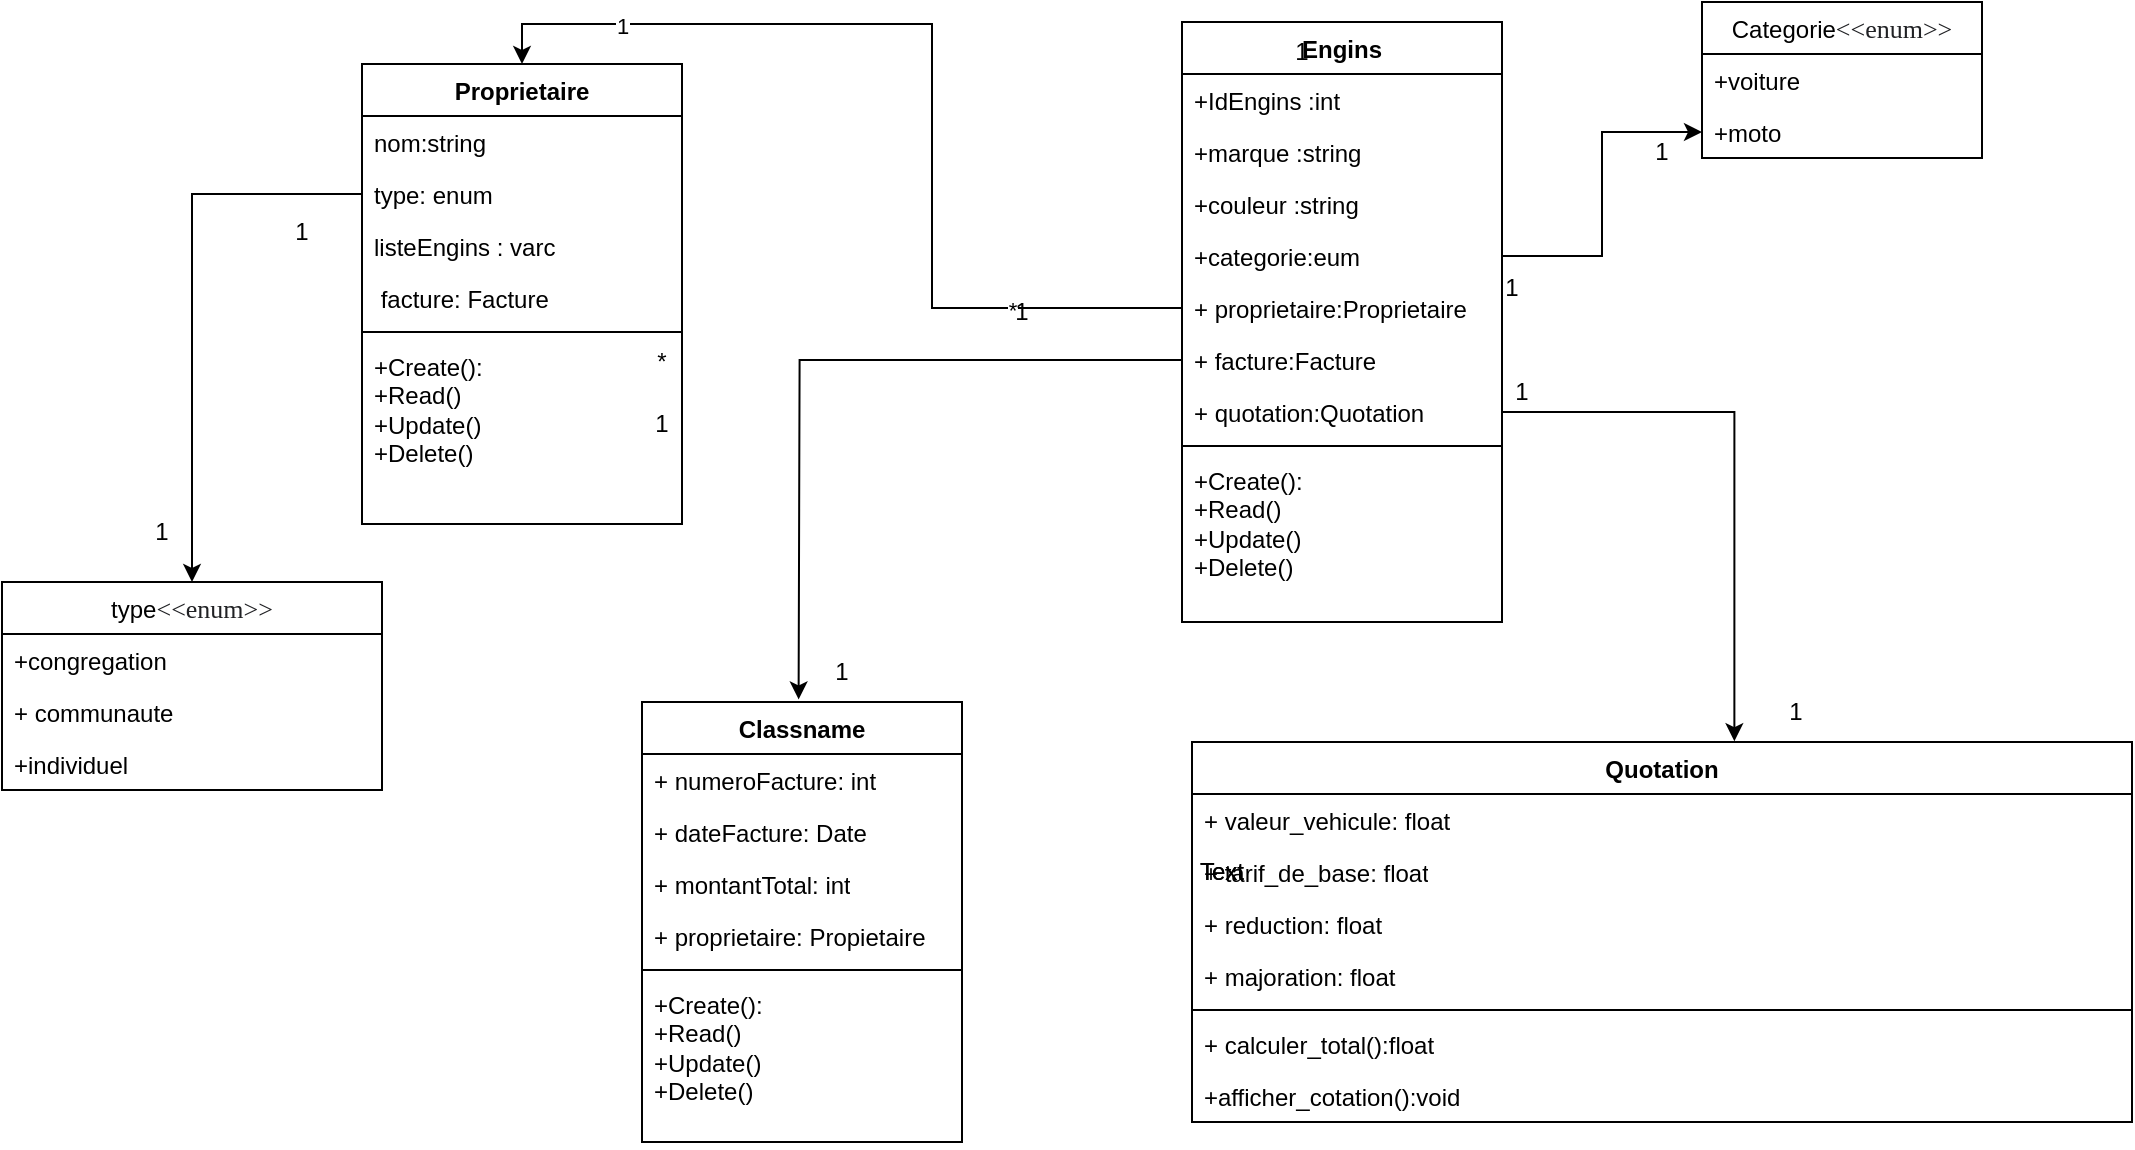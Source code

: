 <mxfile version="26.0.10">
  <diagram name="Page-1" id="heZCNpviwEn4cuETHLd-">
    <mxGraphModel dx="2329" dy="539" grid="1" gridSize="10" guides="1" tooltips="1" connect="1" arrows="1" fold="1" page="1" pageScale="1" pageWidth="827" pageHeight="1169" math="0" shadow="0">
      <root>
        <mxCell id="0" />
        <mxCell id="1" parent="0" />
        <mxCell id="WN3XC8gOQfbOAV0fJkgm-21" value="Engins" style="swimlane;fontStyle=1;align=center;verticalAlign=top;childLayout=stackLayout;horizontal=1;startSize=26;horizontalStack=0;resizeParent=1;resizeParentMax=0;resizeLast=0;collapsible=1;marginBottom=0;whiteSpace=wrap;html=1;" parent="1" vertex="1">
          <mxGeometry x="550" y="70" width="160" height="300" as="geometry" />
        </mxCell>
        <mxCell id="WN3XC8gOQfbOAV0fJkgm-22" value="+IdEngins&amp;nbsp;:int" style="text;strokeColor=none;fillColor=none;align=left;verticalAlign=top;spacingLeft=4;spacingRight=4;overflow=hidden;rotatable=0;points=[[0,0.5],[1,0.5]];portConstraint=eastwest;whiteSpace=wrap;html=1;" parent="WN3XC8gOQfbOAV0fJkgm-21" vertex="1">
          <mxGeometry y="26" width="160" height="26" as="geometry" />
        </mxCell>
        <mxCell id="WN3XC8gOQfbOAV0fJkgm-33" value="+marque :string" style="text;strokeColor=none;fillColor=none;align=left;verticalAlign=top;spacingLeft=4;spacingRight=4;overflow=hidden;rotatable=0;points=[[0,0.5],[1,0.5]];portConstraint=eastwest;whiteSpace=wrap;html=1;" parent="WN3XC8gOQfbOAV0fJkgm-21" vertex="1">
          <mxGeometry y="52" width="160" height="26" as="geometry" />
        </mxCell>
        <mxCell id="WN3XC8gOQfbOAV0fJkgm-34" value="+couleur :string" style="text;strokeColor=none;fillColor=none;align=left;verticalAlign=top;spacingLeft=4;spacingRight=4;overflow=hidden;rotatable=0;points=[[0,0.5],[1,0.5]];portConstraint=eastwest;whiteSpace=wrap;html=1;" parent="WN3XC8gOQfbOAV0fJkgm-21" vertex="1">
          <mxGeometry y="78" width="160" height="26" as="geometry" />
        </mxCell>
        <mxCell id="WN3XC8gOQfbOAV0fJkgm-35" value="+categorie:eum" style="text;strokeColor=none;fillColor=none;align=left;verticalAlign=top;spacingLeft=4;spacingRight=4;overflow=hidden;rotatable=0;points=[[0,0.5],[1,0.5]];portConstraint=eastwest;whiteSpace=wrap;html=1;" parent="WN3XC8gOQfbOAV0fJkgm-21" vertex="1">
          <mxGeometry y="104" width="160" height="26" as="geometry" />
        </mxCell>
        <mxCell id="WN3XC8gOQfbOAV0fJkgm-42" value="+ proprietaire:Proprietaire" style="text;strokeColor=none;fillColor=none;align=left;verticalAlign=top;spacingLeft=4;spacingRight=4;overflow=hidden;rotatable=0;points=[[0,0.5],[1,0.5]];portConstraint=eastwest;whiteSpace=wrap;html=1;" parent="WN3XC8gOQfbOAV0fJkgm-21" vertex="1">
          <mxGeometry y="130" width="160" height="26" as="geometry" />
        </mxCell>
        <mxCell id="WN3XC8gOQfbOAV0fJkgm-105" value="+ facture:Facture" style="text;strokeColor=none;fillColor=none;align=left;verticalAlign=top;spacingLeft=4;spacingRight=4;overflow=hidden;rotatable=0;points=[[0,0.5],[1,0.5]];portConstraint=eastwest;whiteSpace=wrap;html=1;" parent="WN3XC8gOQfbOAV0fJkgm-21" vertex="1">
          <mxGeometry y="156" width="160" height="26" as="geometry" />
        </mxCell>
        <mxCell id="WN3XC8gOQfbOAV0fJkgm-111" value="+ quotation:Quotation" style="text;strokeColor=none;fillColor=none;align=left;verticalAlign=top;spacingLeft=4;spacingRight=4;overflow=hidden;rotatable=0;points=[[0,0.5],[1,0.5]];portConstraint=eastwest;whiteSpace=wrap;html=1;" parent="WN3XC8gOQfbOAV0fJkgm-21" vertex="1">
          <mxGeometry y="182" width="160" height="26" as="geometry" />
        </mxCell>
        <mxCell id="WN3XC8gOQfbOAV0fJkgm-23" value="" style="line;strokeWidth=1;fillColor=none;align=left;verticalAlign=middle;spacingTop=-1;spacingLeft=3;spacingRight=3;rotatable=0;labelPosition=right;points=[];portConstraint=eastwest;strokeColor=inherit;" parent="WN3XC8gOQfbOAV0fJkgm-21" vertex="1">
          <mxGeometry y="208" width="160" height="8" as="geometry" />
        </mxCell>
        <mxCell id="WN3XC8gOQfbOAV0fJkgm-24" value="+Create():&lt;div&gt;+Read()&lt;/div&gt;&lt;div&gt;+Update()&lt;/div&gt;&lt;div&gt;+Delete()&lt;/div&gt;" style="text;strokeColor=none;fillColor=none;align=left;verticalAlign=top;spacingLeft=4;spacingRight=4;overflow=hidden;rotatable=0;points=[[0,0.5],[1,0.5]];portConstraint=eastwest;whiteSpace=wrap;html=1;" parent="WN3XC8gOQfbOAV0fJkgm-21" vertex="1">
          <mxGeometry y="216" width="160" height="84" as="geometry" />
        </mxCell>
        <mxCell id="WN3XC8gOQfbOAV0fJkgm-43" value="Categorie&lt;span style=&quot;color: rgb(32, 33, 36); font-family: &amp;quot;Google Sans&amp;quot;; font-size: 13px; text-align: left; white-space-collapse: preserve; background-color: rgb(255, 255, 255);&quot;&gt;&amp;lt;&amp;lt;enum&amp;gt;&amp;gt;&lt;/span&gt;" style="swimlane;fontStyle=0;childLayout=stackLayout;horizontal=1;startSize=26;fillColor=none;horizontalStack=0;resizeParent=1;resizeParentMax=0;resizeLast=0;collapsible=1;marginBottom=0;whiteSpace=wrap;html=1;" parent="1" vertex="1">
          <mxGeometry x="810" y="60" width="140" height="78" as="geometry" />
        </mxCell>
        <mxCell id="WN3XC8gOQfbOAV0fJkgm-44" value="+voiture" style="text;strokeColor=none;fillColor=none;align=left;verticalAlign=top;spacingLeft=4;spacingRight=4;overflow=hidden;rotatable=0;points=[[0,0.5],[1,0.5]];portConstraint=eastwest;whiteSpace=wrap;html=1;" parent="WN3XC8gOQfbOAV0fJkgm-43" vertex="1">
          <mxGeometry y="26" width="140" height="26" as="geometry" />
        </mxCell>
        <mxCell id="WN3XC8gOQfbOAV0fJkgm-45" value="+moto&amp;nbsp;" style="text;strokeColor=none;fillColor=none;align=left;verticalAlign=top;spacingLeft=4;spacingRight=4;overflow=hidden;rotatable=0;points=[[0,0.5],[1,0.5]];portConstraint=eastwest;whiteSpace=wrap;html=1;" parent="WN3XC8gOQfbOAV0fJkgm-43" vertex="1">
          <mxGeometry y="52" width="140" height="26" as="geometry" />
        </mxCell>
        <mxCell id="WN3XC8gOQfbOAV0fJkgm-47" value="Proprietaire" style="swimlane;fontStyle=1;align=center;verticalAlign=top;childLayout=stackLayout;horizontal=1;startSize=26;horizontalStack=0;resizeParent=1;resizeParentMax=0;resizeLast=0;collapsible=1;marginBottom=0;whiteSpace=wrap;html=1;" parent="1" vertex="1">
          <mxGeometry x="140" y="91" width="160" height="230" as="geometry" />
        </mxCell>
        <mxCell id="WN3XC8gOQfbOAV0fJkgm-48" value="nom:string" style="text;strokeColor=none;fillColor=none;align=left;verticalAlign=top;spacingLeft=4;spacingRight=4;overflow=hidden;rotatable=0;points=[[0,0.5],[1,0.5]];portConstraint=eastwest;whiteSpace=wrap;html=1;" parent="WN3XC8gOQfbOAV0fJkgm-47" vertex="1">
          <mxGeometry y="26" width="160" height="26" as="geometry" />
        </mxCell>
        <mxCell id="WN3XC8gOQfbOAV0fJkgm-51" value="type: enum" style="text;strokeColor=none;fillColor=none;align=left;verticalAlign=top;spacingLeft=4;spacingRight=4;overflow=hidden;rotatable=0;points=[[0,0.5],[1,0.5]];portConstraint=eastwest;whiteSpace=wrap;html=1;" parent="WN3XC8gOQfbOAV0fJkgm-47" vertex="1">
          <mxGeometry y="52" width="160" height="26" as="geometry" />
        </mxCell>
        <mxCell id="WN3XC8gOQfbOAV0fJkgm-52" value="listeEngins : varc" style="text;strokeColor=none;fillColor=none;align=left;verticalAlign=top;spacingLeft=4;spacingRight=4;overflow=hidden;rotatable=0;points=[[0,0.5],[1,0.5]];portConstraint=eastwest;whiteSpace=wrap;html=1;" parent="WN3XC8gOQfbOAV0fJkgm-47" vertex="1">
          <mxGeometry y="78" width="160" height="26" as="geometry" />
        </mxCell>
        <mxCell id="WN3XC8gOQfbOAV0fJkgm-101" value="&amp;nbsp;facture: Facture" style="text;strokeColor=none;fillColor=none;align=left;verticalAlign=top;spacingLeft=4;spacingRight=4;overflow=hidden;rotatable=0;points=[[0,0.5],[1,0.5]];portConstraint=eastwest;whiteSpace=wrap;html=1;" parent="WN3XC8gOQfbOAV0fJkgm-47" vertex="1">
          <mxGeometry y="104" width="160" height="26" as="geometry" />
        </mxCell>
        <mxCell id="WN3XC8gOQfbOAV0fJkgm-49" value="" style="line;strokeWidth=1;fillColor=none;align=left;verticalAlign=middle;spacingTop=-1;spacingLeft=3;spacingRight=3;rotatable=0;labelPosition=right;points=[];portConstraint=eastwest;strokeColor=inherit;" parent="WN3XC8gOQfbOAV0fJkgm-47" vertex="1">
          <mxGeometry y="130" width="160" height="8" as="geometry" />
        </mxCell>
        <mxCell id="WN3XC8gOQfbOAV0fJkgm-50" value="+Create():&lt;div&gt;+Read()&lt;/div&gt;&lt;div&gt;+Update()&lt;/div&gt;&lt;div&gt;+Delete()&lt;/div&gt;" style="text;strokeColor=none;fillColor=none;align=left;verticalAlign=top;spacingLeft=4;spacingRight=4;overflow=hidden;rotatable=0;points=[[0,0.5],[1,0.5]];portConstraint=eastwest;whiteSpace=wrap;html=1;" parent="WN3XC8gOQfbOAV0fJkgm-47" vertex="1">
          <mxGeometry y="138" width="160" height="92" as="geometry" />
        </mxCell>
        <mxCell id="WN3XC8gOQfbOAV0fJkgm-53" value="type&lt;span style=&quot;color: rgb(32, 33, 36); font-family: &amp;quot;Google Sans&amp;quot;; font-size: 13px; text-align: left; white-space-collapse: preserve; background-color: rgb(255, 255, 255);&quot;&gt;&amp;lt;&amp;lt;enum&amp;gt;&amp;gt;&lt;/span&gt;" style="swimlane;fontStyle=0;childLayout=stackLayout;horizontal=1;startSize=26;fillColor=none;horizontalStack=0;resizeParent=1;resizeParentMax=0;resizeLast=0;collapsible=1;marginBottom=0;whiteSpace=wrap;html=1;" parent="1" vertex="1">
          <mxGeometry x="-40" y="350" width="190" height="104" as="geometry" />
        </mxCell>
        <mxCell id="WN3XC8gOQfbOAV0fJkgm-54" value="+congregation" style="text;strokeColor=none;fillColor=none;align=left;verticalAlign=top;spacingLeft=4;spacingRight=4;overflow=hidden;rotatable=0;points=[[0,0.5],[1,0.5]];portConstraint=eastwest;whiteSpace=wrap;html=1;" parent="WN3XC8gOQfbOAV0fJkgm-53" vertex="1">
          <mxGeometry y="26" width="190" height="26" as="geometry" />
        </mxCell>
        <mxCell id="WN3XC8gOQfbOAV0fJkgm-55" value="+ communaute" style="text;strokeColor=none;fillColor=none;align=left;verticalAlign=top;spacingLeft=4;spacingRight=4;overflow=hidden;rotatable=0;points=[[0,0.5],[1,0.5]];portConstraint=eastwest;whiteSpace=wrap;html=1;" parent="WN3XC8gOQfbOAV0fJkgm-53" vertex="1">
          <mxGeometry y="52" width="190" height="26" as="geometry" />
        </mxCell>
        <mxCell id="WN3XC8gOQfbOAV0fJkgm-56" value="+individuel" style="text;strokeColor=none;fillColor=none;align=left;verticalAlign=top;spacingLeft=4;spacingRight=4;overflow=hidden;rotatable=0;points=[[0,0.5],[1,0.5]];portConstraint=eastwest;whiteSpace=wrap;html=1;" parent="WN3XC8gOQfbOAV0fJkgm-53" vertex="1">
          <mxGeometry y="78" width="190" height="26" as="geometry" />
        </mxCell>
        <mxCell id="WN3XC8gOQfbOAV0fJkgm-71" value="Quotation" style="swimlane;fontStyle=1;align=center;verticalAlign=top;childLayout=stackLayout;horizontal=1;startSize=26;horizontalStack=0;resizeParent=1;resizeParentMax=0;resizeLast=0;collapsible=1;marginBottom=0;whiteSpace=wrap;html=1;" parent="1" vertex="1">
          <mxGeometry x="555" y="430" width="470" height="190" as="geometry" />
        </mxCell>
        <mxCell id="WN3XC8gOQfbOAV0fJkgm-72" value="+ valeur_vehicule: float" style="text;strokeColor=none;fillColor=none;align=left;verticalAlign=top;spacingLeft=4;spacingRight=4;overflow=hidden;rotatable=0;points=[[0,0.5],[1,0.5]];portConstraint=eastwest;whiteSpace=wrap;html=1;" parent="WN3XC8gOQfbOAV0fJkgm-71" vertex="1">
          <mxGeometry y="26" width="470" height="26" as="geometry" />
        </mxCell>
        <mxCell id="WN3XC8gOQfbOAV0fJkgm-76" value="+ tarif_de_base: float" style="text;strokeColor=none;fillColor=none;align=left;verticalAlign=top;spacingLeft=4;spacingRight=4;overflow=hidden;rotatable=0;points=[[0,0.5],[1,0.5]];portConstraint=eastwest;whiteSpace=wrap;html=1;" parent="WN3XC8gOQfbOAV0fJkgm-71" vertex="1">
          <mxGeometry y="52" width="470" height="26" as="geometry" />
        </mxCell>
        <mxCell id="WN3XC8gOQfbOAV0fJkgm-77" value="+ reduction: float" style="text;strokeColor=none;fillColor=none;align=left;verticalAlign=top;spacingLeft=4;spacingRight=4;overflow=hidden;rotatable=0;points=[[0,0.5],[1,0.5]];portConstraint=eastwest;whiteSpace=wrap;html=1;" parent="WN3XC8gOQfbOAV0fJkgm-71" vertex="1">
          <mxGeometry y="78" width="470" height="26" as="geometry" />
        </mxCell>
        <mxCell id="WN3XC8gOQfbOAV0fJkgm-78" value="+ majoration: float" style="text;strokeColor=none;fillColor=none;align=left;verticalAlign=top;spacingLeft=4;spacingRight=4;overflow=hidden;rotatable=0;points=[[0,0.5],[1,0.5]];portConstraint=eastwest;whiteSpace=wrap;html=1;" parent="WN3XC8gOQfbOAV0fJkgm-71" vertex="1">
          <mxGeometry y="104" width="470" height="26" as="geometry" />
        </mxCell>
        <mxCell id="WN3XC8gOQfbOAV0fJkgm-73" value="" style="line;strokeWidth=1;fillColor=none;align=left;verticalAlign=middle;spacingTop=-1;spacingLeft=3;spacingRight=3;rotatable=0;labelPosition=right;points=[];portConstraint=eastwest;strokeColor=inherit;" parent="WN3XC8gOQfbOAV0fJkgm-71" vertex="1">
          <mxGeometry y="130" width="470" height="8" as="geometry" />
        </mxCell>
        <mxCell id="WN3XC8gOQfbOAV0fJkgm-82" value="+ calculer_total():float" style="text;strokeColor=none;fillColor=none;align=left;verticalAlign=top;spacingLeft=4;spacingRight=4;overflow=hidden;rotatable=0;points=[[0,0.5],[1,0.5]];portConstraint=eastwest;whiteSpace=wrap;html=1;" parent="WN3XC8gOQfbOAV0fJkgm-71" vertex="1">
          <mxGeometry y="138" width="470" height="26" as="geometry" />
        </mxCell>
        <mxCell id="WN3XC8gOQfbOAV0fJkgm-81" value="+afficher_cotation():void" style="text;strokeColor=none;fillColor=none;align=left;verticalAlign=top;spacingLeft=4;spacingRight=4;overflow=hidden;rotatable=0;points=[[0,0.5],[1,0.5]];portConstraint=eastwest;whiteSpace=wrap;html=1;" parent="WN3XC8gOQfbOAV0fJkgm-71" vertex="1">
          <mxGeometry y="164" width="470" height="26" as="geometry" />
        </mxCell>
        <mxCell id="WN3XC8gOQfbOAV0fJkgm-93" style="edgeStyle=orthogonalEdgeStyle;rounded=0;orthogonalLoop=1;jettySize=auto;html=1;exitX=0;exitY=0.5;exitDx=0;exitDy=0;entryX=0.5;entryY=0;entryDx=0;entryDy=0;" parent="1" source="WN3XC8gOQfbOAV0fJkgm-42" target="WN3XC8gOQfbOAV0fJkgm-47" edge="1">
          <mxGeometry relative="1" as="geometry" />
        </mxCell>
        <mxCell id="WN3XC8gOQfbOAV0fJkgm-94" value="*" style="edgeLabel;html=1;align=center;verticalAlign=middle;resizable=0;points=[];" parent="WN3XC8gOQfbOAV0fJkgm-93" vertex="1" connectable="0">
          <mxGeometry x="-0.655" y="1" relative="1" as="geometry">
            <mxPoint as="offset" />
          </mxGeometry>
        </mxCell>
        <mxCell id="WN3XC8gOQfbOAV0fJkgm-95" value="1" style="edgeLabel;html=1;align=center;verticalAlign=middle;resizable=0;points=[];" parent="WN3XC8gOQfbOAV0fJkgm-93" vertex="1" connectable="0">
          <mxGeometry x="0.718" y="1" relative="1" as="geometry">
            <mxPoint as="offset" />
          </mxGeometry>
        </mxCell>
        <mxCell id="WN3XC8gOQfbOAV0fJkgm-96" value="*&lt;div&gt;&lt;br&gt;&lt;/div&gt;" style="text;html=1;align=center;verticalAlign=middle;whiteSpace=wrap;rounded=0;" parent="1" vertex="1">
          <mxGeometry x="260" y="232" width="60" height="30" as="geometry" />
        </mxCell>
        <mxCell id="WN3XC8gOQfbOAV0fJkgm-97" value="1" style="text;html=1;align=center;verticalAlign=middle;whiteSpace=wrap;rounded=0;" parent="1" vertex="1">
          <mxGeometry x="660" y="175" width="110" height="55" as="geometry" />
        </mxCell>
        <mxCell id="WN3XC8gOQfbOAV0fJkgm-98" style="edgeStyle=orthogonalEdgeStyle;rounded=0;orthogonalLoop=1;jettySize=auto;html=1;exitX=1;exitY=0.5;exitDx=0;exitDy=0;entryX=0;entryY=0.5;entryDx=0;entryDy=0;" parent="1" source="WN3XC8gOQfbOAV0fJkgm-35" target="WN3XC8gOQfbOAV0fJkgm-45" edge="1">
          <mxGeometry relative="1" as="geometry" />
        </mxCell>
        <mxCell id="WN3XC8gOQfbOAV0fJkgm-99" value="1" style="text;html=1;align=center;verticalAlign=middle;whiteSpace=wrap;rounded=0;" parent="1" vertex="1">
          <mxGeometry x="440" y="200" width="60" height="30" as="geometry" />
        </mxCell>
        <mxCell id="WN3XC8gOQfbOAV0fJkgm-100" value="1" style="text;html=1;align=center;verticalAlign=middle;whiteSpace=wrap;rounded=0;" parent="1" vertex="1">
          <mxGeometry x="580" y="70" width="60" height="30" as="geometry" />
        </mxCell>
        <mxCell id="WN3XC8gOQfbOAV0fJkgm-108" style="edgeStyle=orthogonalEdgeStyle;rounded=0;orthogonalLoop=1;jettySize=auto;html=1;exitX=0;exitY=0.5;exitDx=0;exitDy=0;entryX=0.435;entryY=-0.01;entryDx=0;entryDy=0;entryPerimeter=0;" parent="1" source="WN3XC8gOQfbOAV0fJkgm-105" edge="1">
          <mxGeometry relative="1" as="geometry">
            <mxPoint x="358.3" y="408.7" as="targetPoint" />
          </mxGeometry>
        </mxCell>
        <mxCell id="WN3XC8gOQfbOAV0fJkgm-109" value="1" style="text;html=1;align=center;verticalAlign=middle;whiteSpace=wrap;rounded=0;" parent="1" vertex="1">
          <mxGeometry x="260" y="256" width="60" height="30" as="geometry" />
        </mxCell>
        <mxCell id="WN3XC8gOQfbOAV0fJkgm-112" style="edgeStyle=orthogonalEdgeStyle;rounded=0;orthogonalLoop=1;jettySize=auto;html=1;exitX=1;exitY=0.5;exitDx=0;exitDy=0;entryX=0.577;entryY=-0.002;entryDx=0;entryDy=0;entryPerimeter=0;" parent="1" source="WN3XC8gOQfbOAV0fJkgm-111" target="WN3XC8gOQfbOAV0fJkgm-71" edge="1">
          <mxGeometry relative="1" as="geometry" />
        </mxCell>
        <mxCell id="WN3XC8gOQfbOAV0fJkgm-113" value="1" style="text;html=1;align=center;verticalAlign=middle;whiteSpace=wrap;rounded=0;" parent="1" vertex="1">
          <mxGeometry x="350" y="380" width="60" height="30" as="geometry" />
        </mxCell>
        <mxCell id="WN3XC8gOQfbOAV0fJkgm-114" value="1" style="text;html=1;align=center;verticalAlign=middle;whiteSpace=wrap;rounded=0;" parent="1" vertex="1">
          <mxGeometry x="827" y="400" width="60" height="30" as="geometry" />
        </mxCell>
        <mxCell id="WN3XC8gOQfbOAV0fJkgm-115" style="edgeStyle=orthogonalEdgeStyle;rounded=0;orthogonalLoop=1;jettySize=auto;html=1;exitX=0;exitY=0.5;exitDx=0;exitDy=0;entryX=0.5;entryY=0;entryDx=0;entryDy=0;" parent="1" source="WN3XC8gOQfbOAV0fJkgm-51" target="WN3XC8gOQfbOAV0fJkgm-53" edge="1">
          <mxGeometry relative="1" as="geometry" />
        </mxCell>
        <mxCell id="WN3XC8gOQfbOAV0fJkgm-116" value="1" style="text;html=1;align=center;verticalAlign=middle;whiteSpace=wrap;rounded=0;" parent="1" vertex="1">
          <mxGeometry x="80" y="160" width="60" height="30" as="geometry" />
        </mxCell>
        <mxCell id="WN3XC8gOQfbOAV0fJkgm-117" value="1" style="text;html=1;align=center;verticalAlign=middle;whiteSpace=wrap;rounded=0;" parent="1" vertex="1">
          <mxGeometry x="10" y="310" width="60" height="30" as="geometry" />
        </mxCell>
        <mxCell id="WN3XC8gOQfbOAV0fJkgm-110" value="1" style="text;html=1;align=center;verticalAlign=middle;whiteSpace=wrap;rounded=0;" parent="1" vertex="1">
          <mxGeometry x="720" y="120" width="140" height="30" as="geometry" />
        </mxCell>
        <mxCell id="WN3XC8gOQfbOAV0fJkgm-118" value="1" style="text;html=1;align=center;verticalAlign=middle;whiteSpace=wrap;rounded=0;" parent="1" vertex="1">
          <mxGeometry x="690" y="240" width="60" height="30" as="geometry" />
        </mxCell>
        <mxCell id="sslCirjBxSV43zIfcgvh-11" value="Text" style="text;html=1;align=center;verticalAlign=middle;whiteSpace=wrap;rounded=0;" vertex="1" parent="1">
          <mxGeometry x="540" y="480" width="60" height="30" as="geometry" />
        </mxCell>
        <mxCell id="sslCirjBxSV43zIfcgvh-12" value="Text" style="text;html=1;align=center;verticalAlign=middle;whiteSpace=wrap;rounded=0;" vertex="1" parent="1">
          <mxGeometry x="540" y="480" width="60" height="30" as="geometry" />
        </mxCell>
        <mxCell id="sslCirjBxSV43zIfcgvh-13" value="Classname" style="swimlane;fontStyle=1;align=center;verticalAlign=top;childLayout=stackLayout;horizontal=1;startSize=26;horizontalStack=0;resizeParent=1;resizeParentMax=0;resizeLast=0;collapsible=1;marginBottom=0;whiteSpace=wrap;html=1;" vertex="1" parent="1">
          <mxGeometry x="280" y="410" width="160" height="220" as="geometry" />
        </mxCell>
        <mxCell id="sslCirjBxSV43zIfcgvh-14" value="+ numeroFacture: int" style="text;strokeColor=none;fillColor=none;align=left;verticalAlign=top;spacingLeft=4;spacingRight=4;overflow=hidden;rotatable=0;points=[[0,0.5],[1,0.5]];portConstraint=eastwest;whiteSpace=wrap;html=1;" vertex="1" parent="sslCirjBxSV43zIfcgvh-13">
          <mxGeometry y="26" width="160" height="26" as="geometry" />
        </mxCell>
        <mxCell id="sslCirjBxSV43zIfcgvh-17" value="+ dateFacture: Date" style="text;strokeColor=none;fillColor=none;align=left;verticalAlign=top;spacingLeft=4;spacingRight=4;overflow=hidden;rotatable=0;points=[[0,0.5],[1,0.5]];portConstraint=eastwest;whiteSpace=wrap;html=1;" vertex="1" parent="sslCirjBxSV43zIfcgvh-13">
          <mxGeometry y="52" width="160" height="26" as="geometry" />
        </mxCell>
        <mxCell id="sslCirjBxSV43zIfcgvh-18" value="+ montantTotal: int" style="text;strokeColor=none;fillColor=none;align=left;verticalAlign=top;spacingLeft=4;spacingRight=4;overflow=hidden;rotatable=0;points=[[0,0.5],[1,0.5]];portConstraint=eastwest;whiteSpace=wrap;html=1;" vertex="1" parent="sslCirjBxSV43zIfcgvh-13">
          <mxGeometry y="78" width="160" height="26" as="geometry" />
        </mxCell>
        <mxCell id="sslCirjBxSV43zIfcgvh-19" value="+ proprietaire: Propietaire" style="text;strokeColor=none;fillColor=none;align=left;verticalAlign=top;spacingLeft=4;spacingRight=4;overflow=hidden;rotatable=0;points=[[0,0.5],[1,0.5]];portConstraint=eastwest;whiteSpace=wrap;html=1;" vertex="1" parent="sslCirjBxSV43zIfcgvh-13">
          <mxGeometry y="104" width="160" height="26" as="geometry" />
        </mxCell>
        <mxCell id="sslCirjBxSV43zIfcgvh-15" value="" style="line;strokeWidth=1;fillColor=none;align=left;verticalAlign=middle;spacingTop=-1;spacingLeft=3;spacingRight=3;rotatable=0;labelPosition=right;points=[];portConstraint=eastwest;strokeColor=inherit;" vertex="1" parent="sslCirjBxSV43zIfcgvh-13">
          <mxGeometry y="130" width="160" height="8" as="geometry" />
        </mxCell>
        <mxCell id="sslCirjBxSV43zIfcgvh-16" value="+Create():&lt;div&gt;+Read()&lt;/div&gt;&lt;div&gt;+Update()&lt;/div&gt;&lt;div&gt;+Delete()&lt;/div&gt;" style="text;strokeColor=none;fillColor=none;align=left;verticalAlign=top;spacingLeft=4;spacingRight=4;overflow=hidden;rotatable=0;points=[[0,0.5],[1,0.5]];portConstraint=eastwest;whiteSpace=wrap;html=1;" vertex="1" parent="sslCirjBxSV43zIfcgvh-13">
          <mxGeometry y="138" width="160" height="82" as="geometry" />
        </mxCell>
      </root>
    </mxGraphModel>
  </diagram>
</mxfile>
